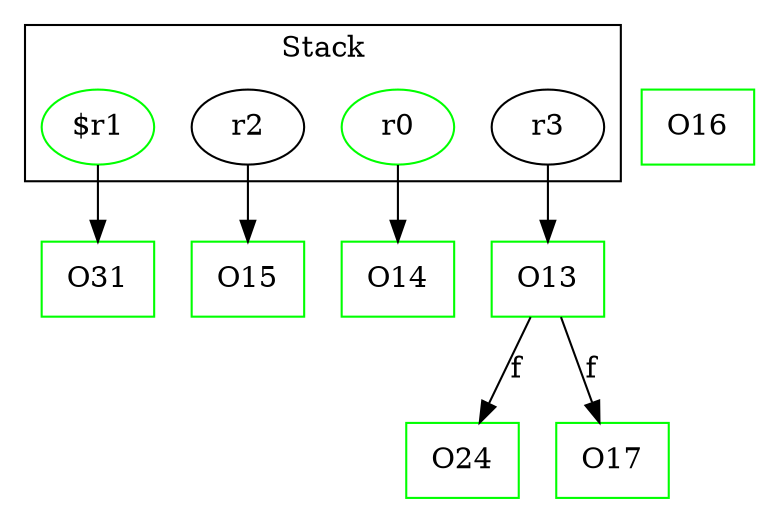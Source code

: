 digraph sample {
  rankDir="LR";
  subgraph cluster_0 {
    label="Stack"
    "$r1"; "r2"; "r0"; "r3"; 
  }
  "$r1" -> { O31 };
  "r2" -> { O15 };
  "r0" -> { O14 };
  "r3" -> { O13 };
  O13[shape=box];
  O24[shape=box];
  O15[shape=box];
  O14[shape=box];
  O17[shape=box];
  O16[shape=box];
  O31[shape=box];
  O13 -> O24[label="f", weight="0.2"]
  O13 -> O17[label="f", weight="0.2"]
  "$r1"[color="green"];
  O13[color="green"];
  O24[color="green"];
  O15[color="green"];
  "r0"[color="green"];
  O14[color="green"];
  O17[color="green"];
  O16[color="green"];
  O31[color="green"];
}
